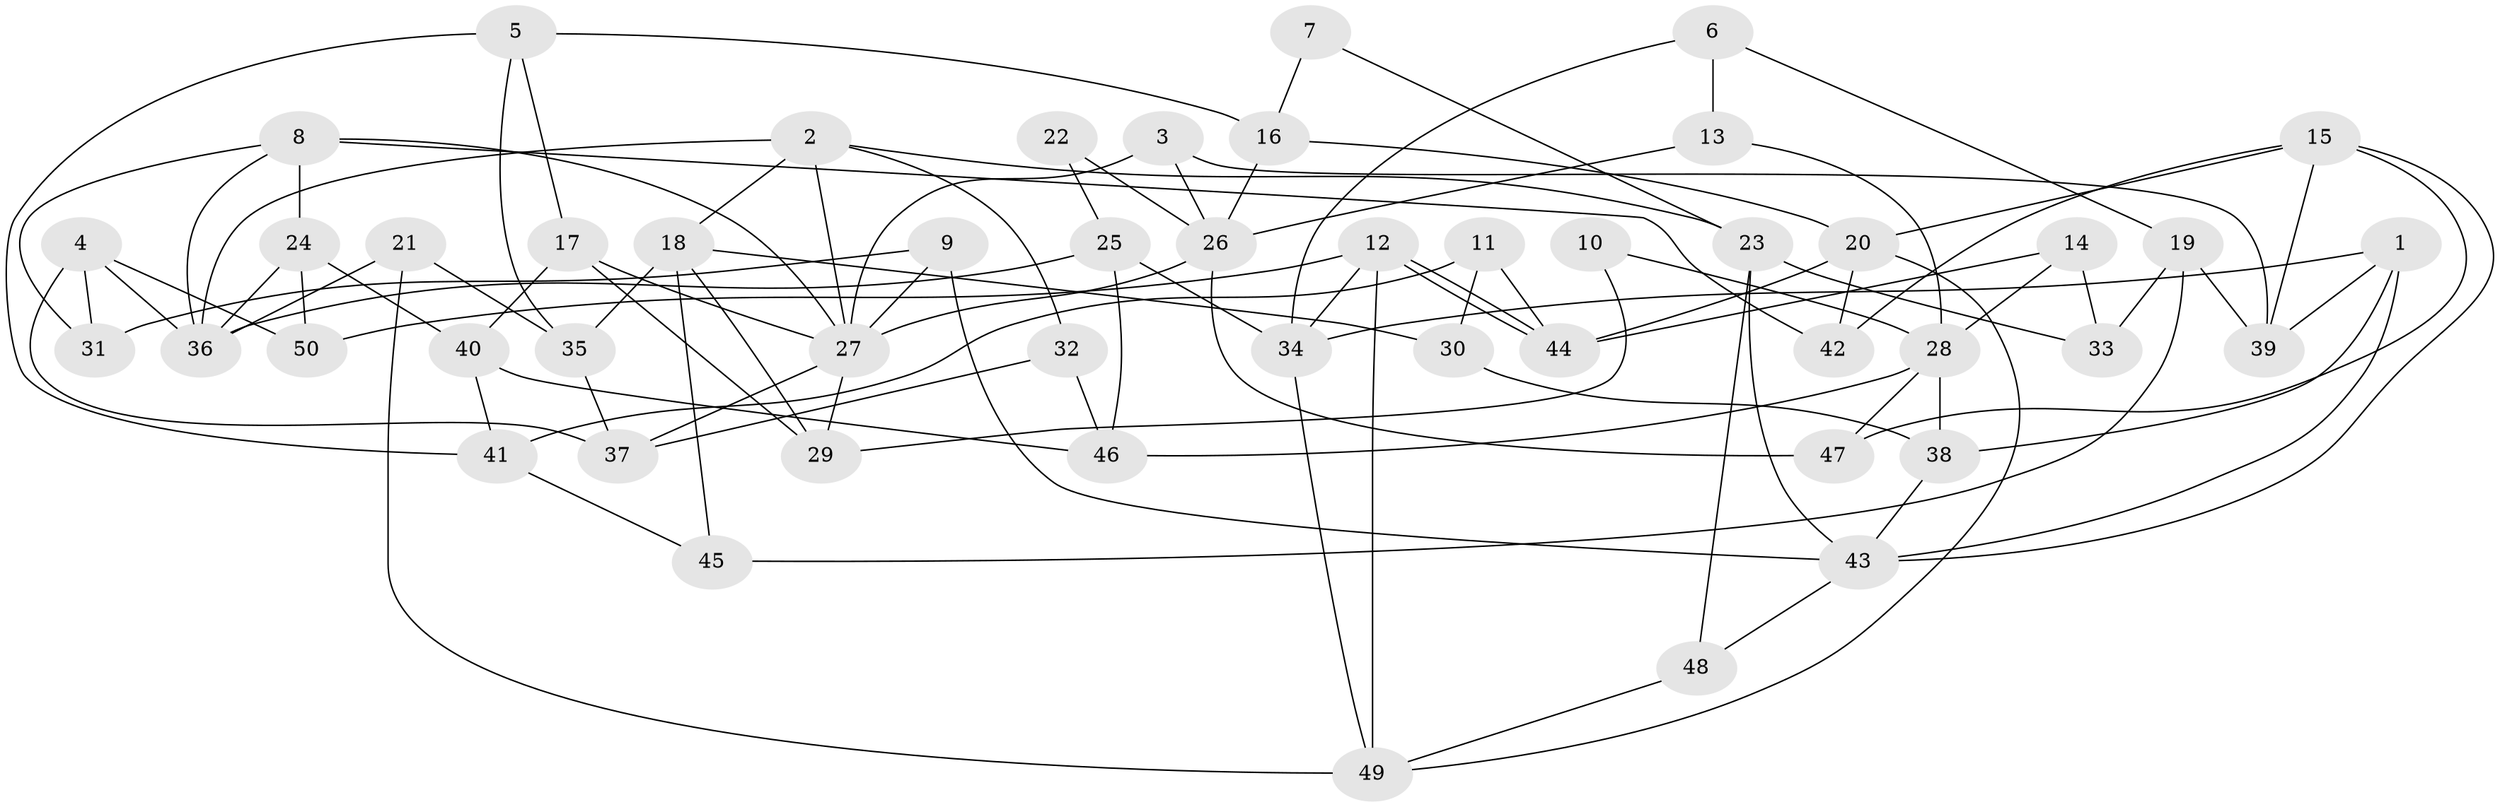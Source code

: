 // coarse degree distribution, {2: 0.2, 3: 0.26666666666666666, 4: 0.13333333333333333, 5: 0.13333333333333333, 8: 0.06666666666666667, 9: 0.06666666666666667, 7: 0.06666666666666667, 6: 0.06666666666666667}
// Generated by graph-tools (version 1.1) at 2025/53/03/04/25 21:53:00]
// undirected, 50 vertices, 100 edges
graph export_dot {
graph [start="1"]
  node [color=gray90,style=filled];
  1;
  2;
  3;
  4;
  5;
  6;
  7;
  8;
  9;
  10;
  11;
  12;
  13;
  14;
  15;
  16;
  17;
  18;
  19;
  20;
  21;
  22;
  23;
  24;
  25;
  26;
  27;
  28;
  29;
  30;
  31;
  32;
  33;
  34;
  35;
  36;
  37;
  38;
  39;
  40;
  41;
  42;
  43;
  44;
  45;
  46;
  47;
  48;
  49;
  50;
  1 -- 43;
  1 -- 39;
  1 -- 34;
  1 -- 38;
  2 -- 32;
  2 -- 23;
  2 -- 18;
  2 -- 27;
  2 -- 36;
  3 -- 27;
  3 -- 26;
  3 -- 39;
  4 -- 36;
  4 -- 37;
  4 -- 31;
  4 -- 50;
  5 -- 16;
  5 -- 35;
  5 -- 17;
  5 -- 41;
  6 -- 13;
  6 -- 34;
  6 -- 19;
  7 -- 23;
  7 -- 16;
  8 -- 31;
  8 -- 24;
  8 -- 27;
  8 -- 36;
  8 -- 42;
  9 -- 27;
  9 -- 43;
  9 -- 31;
  10 -- 28;
  10 -- 29;
  11 -- 30;
  11 -- 41;
  11 -- 44;
  12 -- 50;
  12 -- 44;
  12 -- 44;
  12 -- 34;
  12 -- 49;
  13 -- 26;
  13 -- 28;
  14 -- 44;
  14 -- 28;
  14 -- 33;
  15 -- 42;
  15 -- 20;
  15 -- 39;
  15 -- 43;
  15 -- 47;
  16 -- 20;
  16 -- 26;
  17 -- 27;
  17 -- 29;
  17 -- 40;
  18 -- 29;
  18 -- 30;
  18 -- 35;
  18 -- 45;
  19 -- 39;
  19 -- 33;
  19 -- 45;
  20 -- 49;
  20 -- 44;
  20 -- 42;
  21 -- 49;
  21 -- 36;
  21 -- 35;
  22 -- 26;
  22 -- 25;
  23 -- 43;
  23 -- 33;
  23 -- 48;
  24 -- 36;
  24 -- 40;
  24 -- 50;
  25 -- 36;
  25 -- 34;
  25 -- 46;
  26 -- 47;
  26 -- 27;
  27 -- 29;
  27 -- 37;
  28 -- 38;
  28 -- 46;
  28 -- 47;
  30 -- 38;
  32 -- 37;
  32 -- 46;
  34 -- 49;
  35 -- 37;
  38 -- 43;
  40 -- 41;
  40 -- 46;
  41 -- 45;
  43 -- 48;
  48 -- 49;
}
